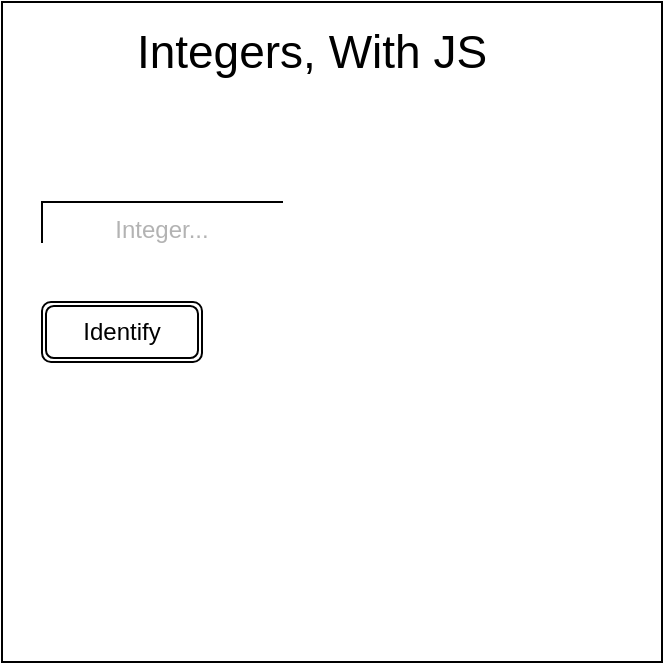 <mxfile>
    <diagram id="YG7JPip68SOatGwRnfAz" name="Page-1">
        <mxGraphModel dx="434" dy="357" grid="1" gridSize="10" guides="1" tooltips="1" connect="1" arrows="1" fold="1" page="1" pageScale="1" pageWidth="827" pageHeight="1169" math="0" shadow="0">
            <root>
                <mxCell id="0"/>
                <mxCell id="1" parent="0"/>
                <mxCell id="2" value="" style="whiteSpace=wrap;html=1;aspect=fixed;" vertex="1" parent="1">
                    <mxGeometry x="30" width="330" height="330" as="geometry"/>
                </mxCell>
                <mxCell id="3" value="&lt;font style=&quot;font-size: 23px&quot;&gt;Integers, With JS&lt;/font&gt;" style="text;html=1;strokeColor=none;fillColor=none;align=center;verticalAlign=middle;whiteSpace=wrap;rounded=0;" vertex="1" parent="1">
                    <mxGeometry x="80" y="10" width="210" height="30" as="geometry"/>
                </mxCell>
                <mxCell id="4" value="&lt;font style=&quot;font-size: 12px&quot; color=&quot;#b3b3b3&quot;&gt;Integer...&lt;/font&gt;" style="shape=partialRectangle;whiteSpace=wrap;html=1;bottom=0;right=0;fillColor=none;fontSize=23;rotation=0;" vertex="1" parent="1">
                    <mxGeometry x="50" y="100" width="120" height="20" as="geometry"/>
                </mxCell>
                <mxCell id="5" value="&lt;font color=&quot;#000000&quot;&gt;Identify&lt;/font&gt;" style="shape=ext;double=1;rounded=1;whiteSpace=wrap;html=1;fontSize=12;fontColor=#B3B3B3;" vertex="1" parent="1">
                    <mxGeometry x="50" y="150" width="80" height="30" as="geometry"/>
                </mxCell>
            </root>
        </mxGraphModel>
    </diagram>
</mxfile>
